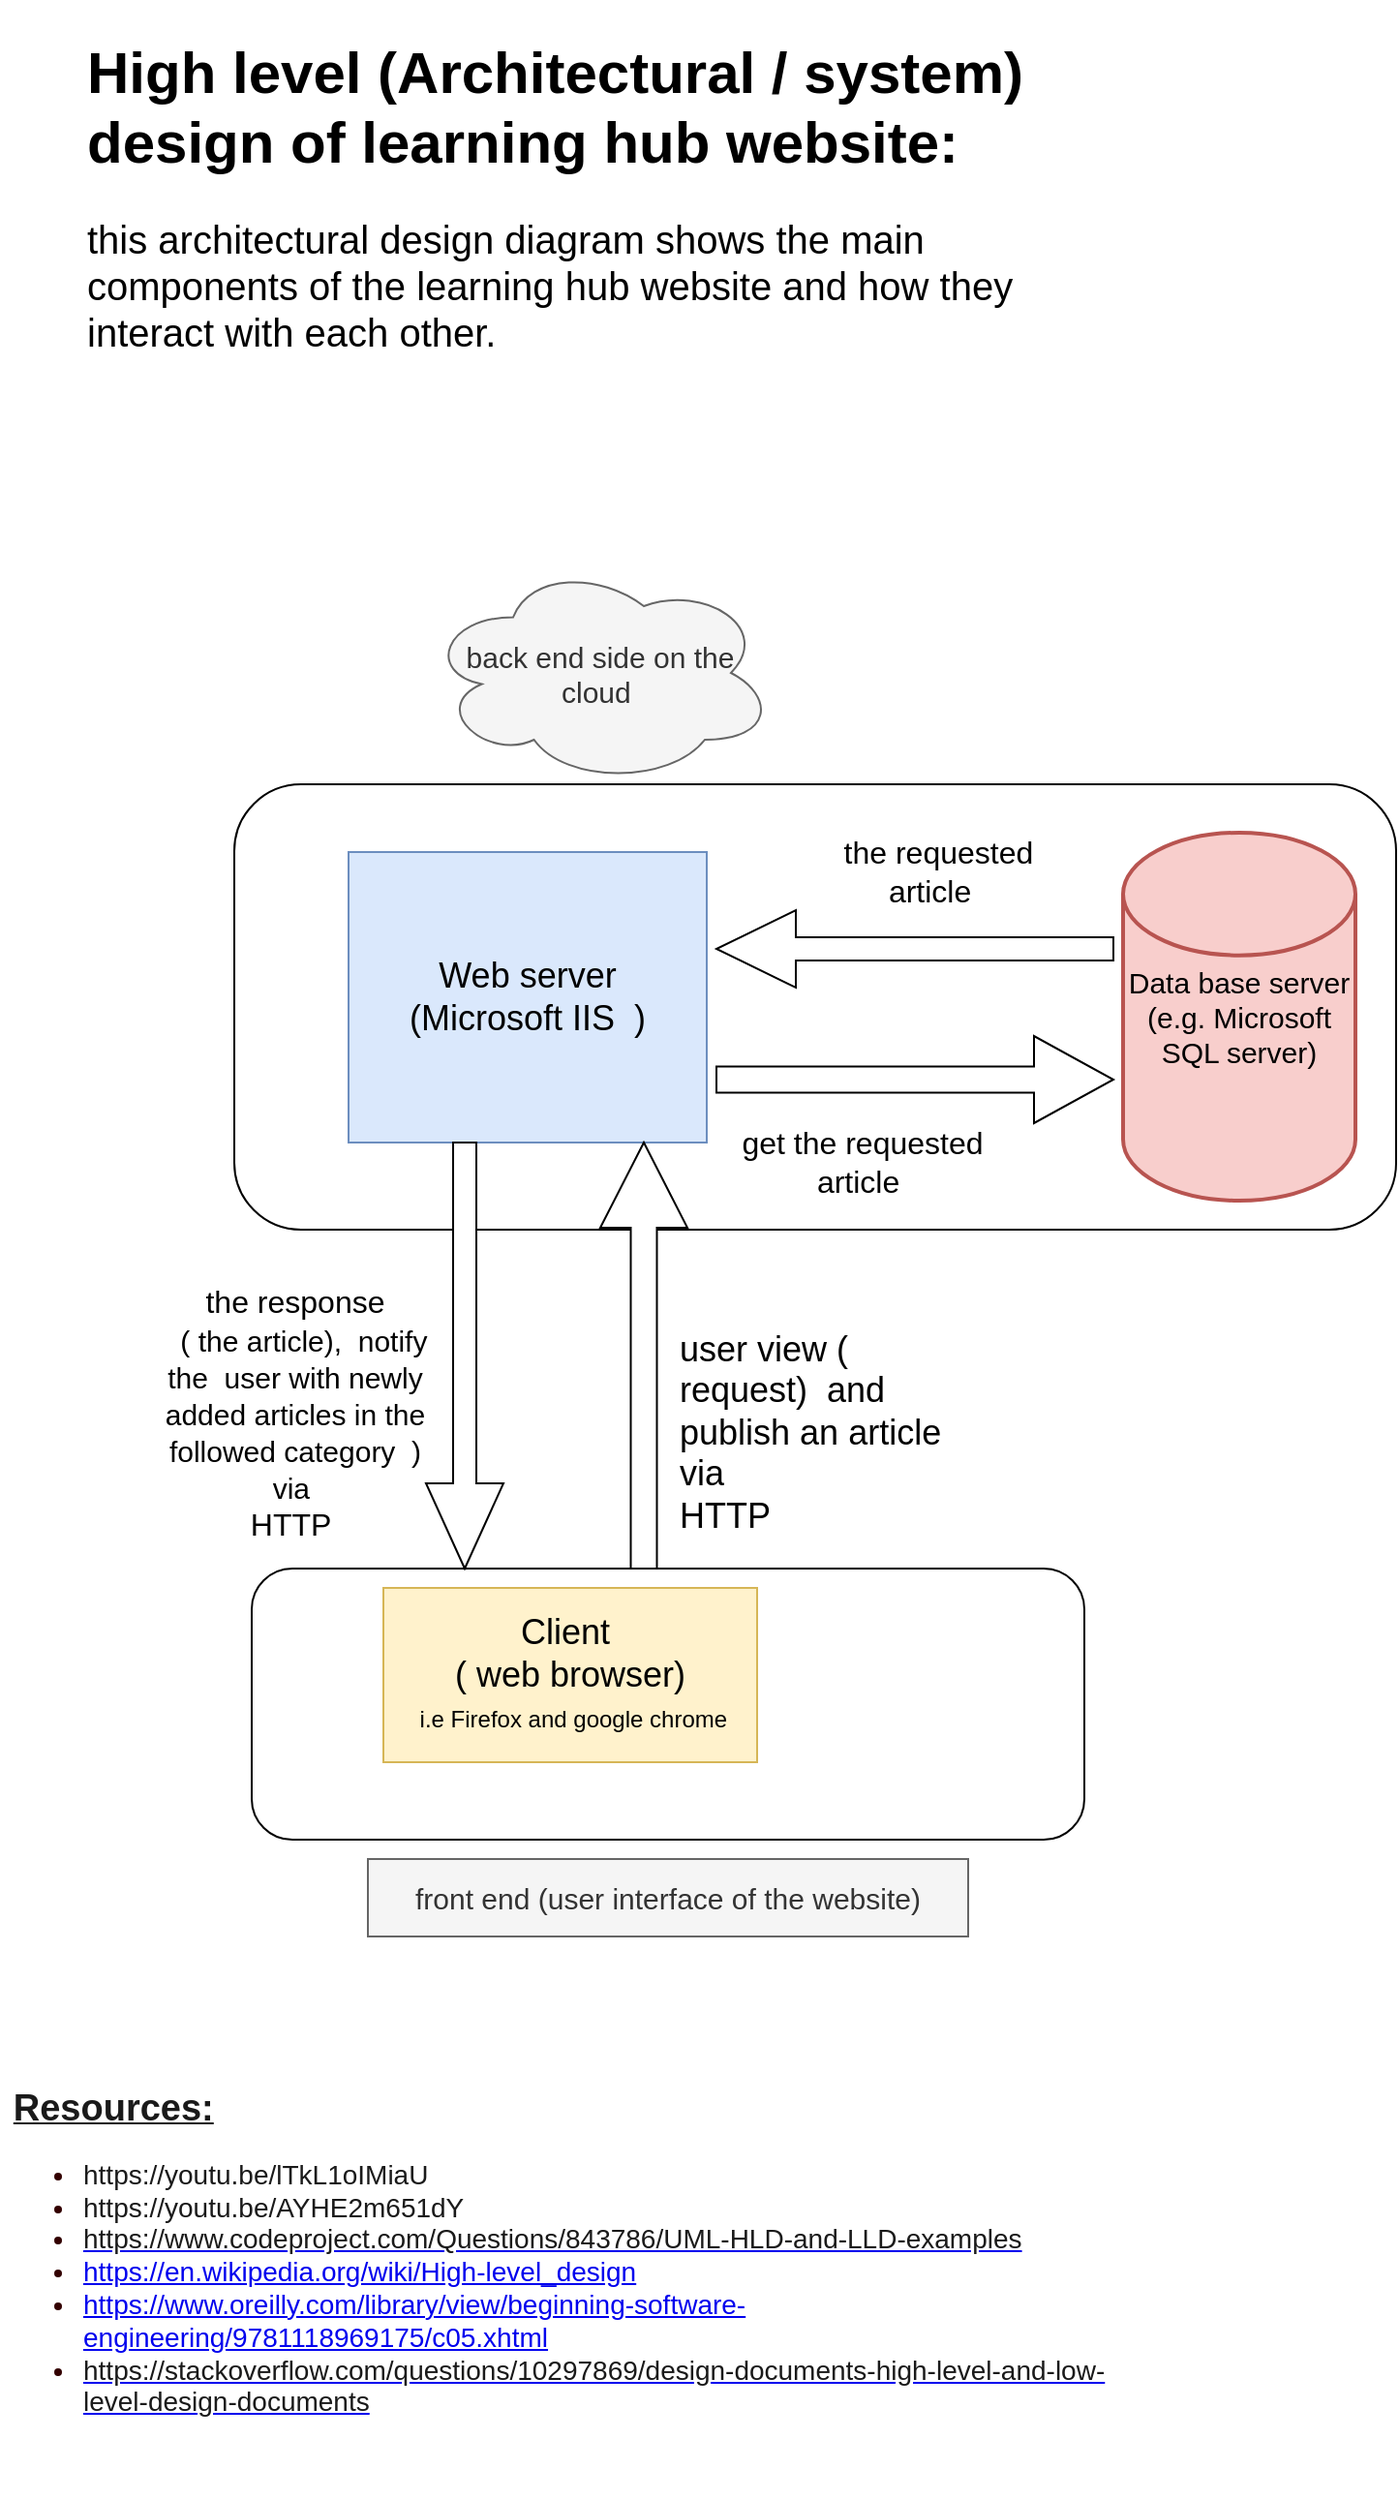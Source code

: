 <mxfile version="10.6.7" type="device"><diagram id="2ZV6M5iuZnK0Vbtc_WCQ" name="Page-1"><mxGraphModel dx="870" dy="1539" grid="1" gridSize="10" guides="1" tooltips="1" connect="1" arrows="1" fold="1" page="1" pageScale="1" pageWidth="850" pageHeight="1100" math="0" shadow="0"><root><mxCell id="0"/><mxCell id="1" parent="0"/><mxCell id="26uyN2ig45CSQADb9YWb-25" value="" style="rounded=1;whiteSpace=wrap;html=1;shadow=0;comic=0;strokeColor=#000000;fillColor=none;fontSize=15;fontColor=#000000;" parent="1" vertex="1"><mxGeometry x="250" y="440" width="430" height="140" as="geometry"/></mxCell><mxCell id="26uyN2ig45CSQADb9YWb-22" value="" style="rounded=1;whiteSpace=wrap;html=1;shadow=0;comic=0;strokeColor=#000000;fontSize=16;fontColor=#000000;fillColor=none;" parent="1" vertex="1"><mxGeometry x="241" y="35" width="600" height="230" as="geometry"/></mxCell><mxCell id="26uyN2ig45CSQADb9YWb-1" value="Client&amp;nbsp;&lt;br&gt;( web browser)&lt;br&gt;&lt;font style=&quot;font-size: 12px&quot;&gt;&amp;nbsp;i.e&lt;font style=&quot;font-size: 12px&quot;&gt;&amp;nbsp;Firefox and google chrome&lt;/font&gt;&lt;/font&gt;&lt;br&gt;" style="rounded=0;whiteSpace=wrap;html=1;fontSize=18;fillColor=#fff2cc;strokeColor=#d6b656;" parent="1" vertex="1"><mxGeometry x="318" y="450" width="193" height="90" as="geometry"/></mxCell><mxCell id="26uyN2ig45CSQADb9YWb-2" value="Web server&lt;br&gt;(Microsoft IIS&amp;nbsp; )&lt;br&gt;" style="rounded=0;whiteSpace=wrap;html=1;fontSize=18;fillColor=#dae8fc;strokeColor=#6c8ebf;" parent="1" vertex="1"><mxGeometry x="300" y="70" width="185" height="150" as="geometry"/></mxCell><mxCell id="26uyN2ig45CSQADb9YWb-3" value="Data base server&lt;br style=&quot;font-size: 15px&quot;&gt;(e.g. Microsoft SQL server)&lt;br style=&quot;font-size: 15px&quot;&gt;" style="strokeWidth=2;html=1;shape=mxgraph.flowchart.database;whiteSpace=wrap;fontSize=15;verticalAlign=middle;fillColor=#f8cecc;strokeColor=#b85450;" parent="1" vertex="1"><mxGeometry x="700" y="60" width="120" height="190" as="geometry"/></mxCell><mxCell id="26uyN2ig45CSQADb9YWb-6" value="" style="shape=singleArrow;direction=north;whiteSpace=wrap;html=1;fontSize=18;" parent="1" vertex="1"><mxGeometry x="430" y="220" width="45" height="220" as="geometry"/></mxCell><mxCell id="26uyN2ig45CSQADb9YWb-8" value="" style="shape=singleArrow;direction=south;whiteSpace=wrap;html=1;fontSize=18;" parent="1" vertex="1"><mxGeometry x="340" y="220" width="40" height="220" as="geometry"/></mxCell><mxCell id="26uyN2ig45CSQADb9YWb-11" value="" style="shape=singleArrow;whiteSpace=wrap;html=1;fontSize=18;" parent="1" vertex="1"><mxGeometry x="490" y="165" width="205" height="45" as="geometry"/></mxCell><mxCell id="26uyN2ig45CSQADb9YWb-12" value="" style="shape=singleArrow;direction=west;whiteSpace=wrap;html=1;fontSize=18;" parent="1" vertex="1"><mxGeometry x="490" y="100" width="205" height="40" as="geometry"/></mxCell><mxCell id="26uyN2ig45CSQADb9YWb-13" value="&lt;div style=&quot;text-align: left ; font-size: 18px&quot;&gt;&lt;span style=&quot;font-size: 18px&quot;&gt;user view ( request)&amp;nbsp; and publish an article via&lt;/span&gt;&lt;/div&gt;&lt;div style=&quot;text-align: left ; font-size: 18px&quot;&gt;&lt;span style=&quot;font-size: 18px&quot;&gt;HTTP&amp;nbsp;&lt;/span&gt;&lt;/div&gt;" style="text;html=1;align=center;verticalAlign=middle;whiteSpace=wrap;rounded=0;fontSize=18;horizontal=1;fontStyle=0;shadow=0;comic=0;" parent="1" vertex="1"><mxGeometry x="470" y="330" width="160" height="80" as="geometry"/></mxCell><mxCell id="26uyN2ig45CSQADb9YWb-14" value="get the requested article&amp;nbsp;" style="text;html=1;align=center;verticalAlign=middle;whiteSpace=wrap;rounded=0;fontSize=16;horizontal=1;fontStyle=0;shadow=0;comic=0;" parent="1" vertex="1"><mxGeometry x="492.5" y="200" width="145" height="60" as="geometry"/></mxCell><mxCell id="26uyN2ig45CSQADb9YWb-15" value="&amp;nbsp;the requested article&amp;nbsp;" style="text;html=1;align=center;verticalAlign=middle;whiteSpace=wrap;rounded=0;fontSize=16;horizontal=1;fontStyle=0;shadow=0;comic=0;" parent="1" vertex="1"><mxGeometry x="530" y="50" width="145" height="60" as="geometry"/></mxCell><mxCell id="26uyN2ig45CSQADb9YWb-16" value="&lt;span&gt;the response&lt;br&gt;&amp;nbsp;&amp;nbsp;&lt;/span&gt;&lt;font style=&quot;font-size: 15px&quot;&gt;( the article),&amp;nbsp; notify the&amp;nbsp; user with newly added articles in the followed category&amp;nbsp; ) via&amp;nbsp;&lt;br&gt;&lt;/font&gt;HTTP&amp;nbsp;&lt;br&gt;" style="text;html=1;align=center;verticalAlign=middle;whiteSpace=wrap;rounded=0;fontSize=16;horizontal=1;fontStyle=0;shadow=0;comic=0;" parent="1" vertex="1"><mxGeometry x="200" y="330" width="145" height="60" as="geometry"/></mxCell><mxCell id="26uyN2ig45CSQADb9YWb-17" value="&lt;h1 style=&quot;font-size: 30px&quot;&gt;&lt;font style=&quot;font-size: 30px&quot;&gt;High level (Architectural / system) design of learning hub website:&lt;/font&gt;&lt;/h1&gt;&lt;p&gt;&lt;font style=&quot;font-size: 20px&quot;&gt;this architectural design diagram shows the main components of the learning hub website and how they interact with each other.&lt;/font&gt;&lt;/p&gt;" style="text;html=1;strokeColor=none;fillColor=none;spacing=5;spacingTop=-20;whiteSpace=wrap;overflow=hidden;rounded=0;shadow=0;comic=0;fontSize=16;" parent="1" vertex="1"><mxGeometry x="160" y="-360" width="540" height="189" as="geometry"/></mxCell><mxCell id="26uyN2ig45CSQADb9YWb-19" value="&lt;div style=&quot;text-align: left&quot;&gt;&lt;b&gt;&lt;font style=&quot;font-size: 14px&quot; color=&quot;#1a1a1a&quot;&gt;&amp;nbsp;&lt;/font&gt;&lt;font style=&quot;font-size: 19px&quot; color=&quot;#1a1a1a&quot;&gt;&lt;u&gt;Resources:&lt;/u&gt;&lt;/font&gt;&lt;/b&gt;&lt;/div&gt;&lt;ul style=&quot;font-size: 14px&quot;&gt;&lt;li style=&quot;text-align: left&quot;&gt;&lt;font style=&quot;font-size: 14px&quot; color=&quot;#1a1a1a&quot;&gt;https://youtu.be/lTkL1oIMiaU&lt;br&gt;&lt;/font&gt;&lt;/li&gt;&lt;li&gt;&lt;font style=&quot;font-size: 14px&quot; color=&quot;#1a1a1a&quot;&gt;https://youtu.be/AYHE2m651dY&lt;br&gt;&lt;/font&gt;&lt;/li&gt;&lt;li&gt;&lt;a href=&quot;https://www.codeproject.com/Questions/843786/UML-HLD-and-LLD-examples&quot;&gt;&lt;font style=&quot;font-size: 14px&quot; color=&quot;#1a1a1a&quot;&gt;https://www.codeproject.com/Questions/843786/UML-HLD-and-LLD-examples&lt;/font&gt;&lt;/a&gt;&lt;/li&gt;&lt;li&gt;&lt;font style=&quot;font-size: 14px&quot; color=&quot;#1a1a1a&quot;&gt;&lt;font style=&quot;font-size: 14px&quot;&gt;&lt;a href=&quot;https://en.wikipedia.org/wiki/High-level_design&quot;&gt;https://en.wikipedia.org/wiki/High-level_design&lt;/a&gt;&lt;/font&gt;&lt;br&gt;&lt;/font&gt;&lt;/li&gt;&lt;li&gt;&lt;font style=&quot;font-size: 14px&quot; color=&quot;#1a1a1a&quot;&gt;&lt;a href=&quot;https://www.oreilly.com/library/view/beginning-software-engineering/9781118969175/c05.xhtml&quot;&gt;https://www.oreilly.com/library/view/beginning-software-engineering/9781118969175/c05.xhtml&lt;/a&gt;&lt;br&gt;&lt;/font&gt;&lt;/li&gt;&lt;li&gt;&lt;a href=&quot;https://stackoverflow.com/questions/10297869/design-documents-high-level-and-low-level-design-documents&quot;&gt;&lt;font style=&quot;font-size: 14px&quot; color=&quot;#1a1a1a&quot;&gt;https://stackoverflow.com/questions/10297869/design-documents-high-level-and-low-level-design-documents&lt;/font&gt;&lt;/a&gt;&lt;br&gt;&lt;/li&gt;&lt;/ul&gt;" style="text;html=1;strokeColor=none;fillColor=none;align=left;verticalAlign=middle;whiteSpace=wrap;rounded=0;shadow=0;comic=0;fontSize=15;spacingTop=0;fontColor=#330000;fontStyle=0" parent="1" vertex="1"><mxGeometry x="120.5" y="680" width="588" height="240" as="geometry"/></mxCell><mxCell id="26uyN2ig45CSQADb9YWb-23" value="back end side on the cloud&amp;nbsp;" style="ellipse;shape=cloud;whiteSpace=wrap;html=1;rounded=0;shadow=0;comic=0;strokeColor=#666666;fillColor=#f5f5f5;fontSize=15;fontColor=#333333;" parent="1" vertex="1"><mxGeometry x="340" y="-80" width="180" height="115" as="geometry"/></mxCell><mxCell id="26uyN2ig45CSQADb9YWb-26" value="front end (user interface of the website)" style="text;html=1;strokeColor=#666666;fillColor=#f5f5f5;align=center;verticalAlign=middle;whiteSpace=wrap;rounded=0;shadow=0;comic=0;fontSize=15;fontColor=#333333;" parent="1" vertex="1"><mxGeometry x="310" y="590" width="310" height="40" as="geometry"/></mxCell></root></mxGraphModel></diagram></mxfile>